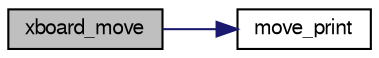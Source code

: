 digraph "xboard_move"
{
 // LATEX_PDF_SIZE
  bgcolor="transparent";
  edge [fontname="FreeSans",fontsize="10",labelfontname="FreeSans",labelfontsize="10"];
  node [fontname="FreeSans",fontsize="10",shape=record];
  rankdir="LR";
  Node1 [label="xboard_move",height=0.2,width=0.4,color="black", fillcolor="grey75", style="filled", fontcolor="black",tooltip="Send a move to xboard/winboard GUI."];
  Node1 -> Node2 [color="midnightblue",fontsize="10",style="solid",fontname="FreeSans"];
  Node2 [label="move_print",height=0.2,width=0.4,color="black",URL="$move_8c.html#a2ec4fa6e50ff377157eddba43ff1d010",tooltip="Print out a move."];
}

